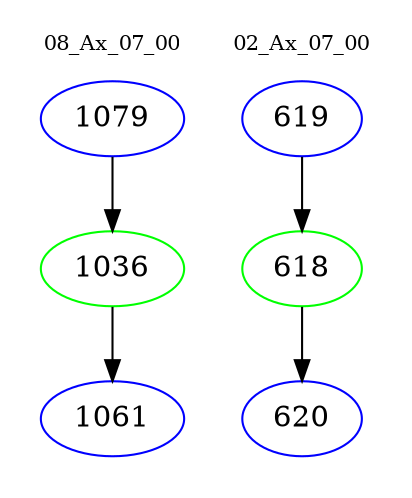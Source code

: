 digraph{
subgraph cluster_0 {
color = white
label = "08_Ax_07_00";
fontsize=10;
T0_1079 [label="1079", color="blue"]
T0_1079 -> T0_1036 [color="black"]
T0_1036 [label="1036", color="green"]
T0_1036 -> T0_1061 [color="black"]
T0_1061 [label="1061", color="blue"]
}
subgraph cluster_1 {
color = white
label = "02_Ax_07_00";
fontsize=10;
T1_619 [label="619", color="blue"]
T1_619 -> T1_618 [color="black"]
T1_618 [label="618", color="green"]
T1_618 -> T1_620 [color="black"]
T1_620 [label="620", color="blue"]
}
}
